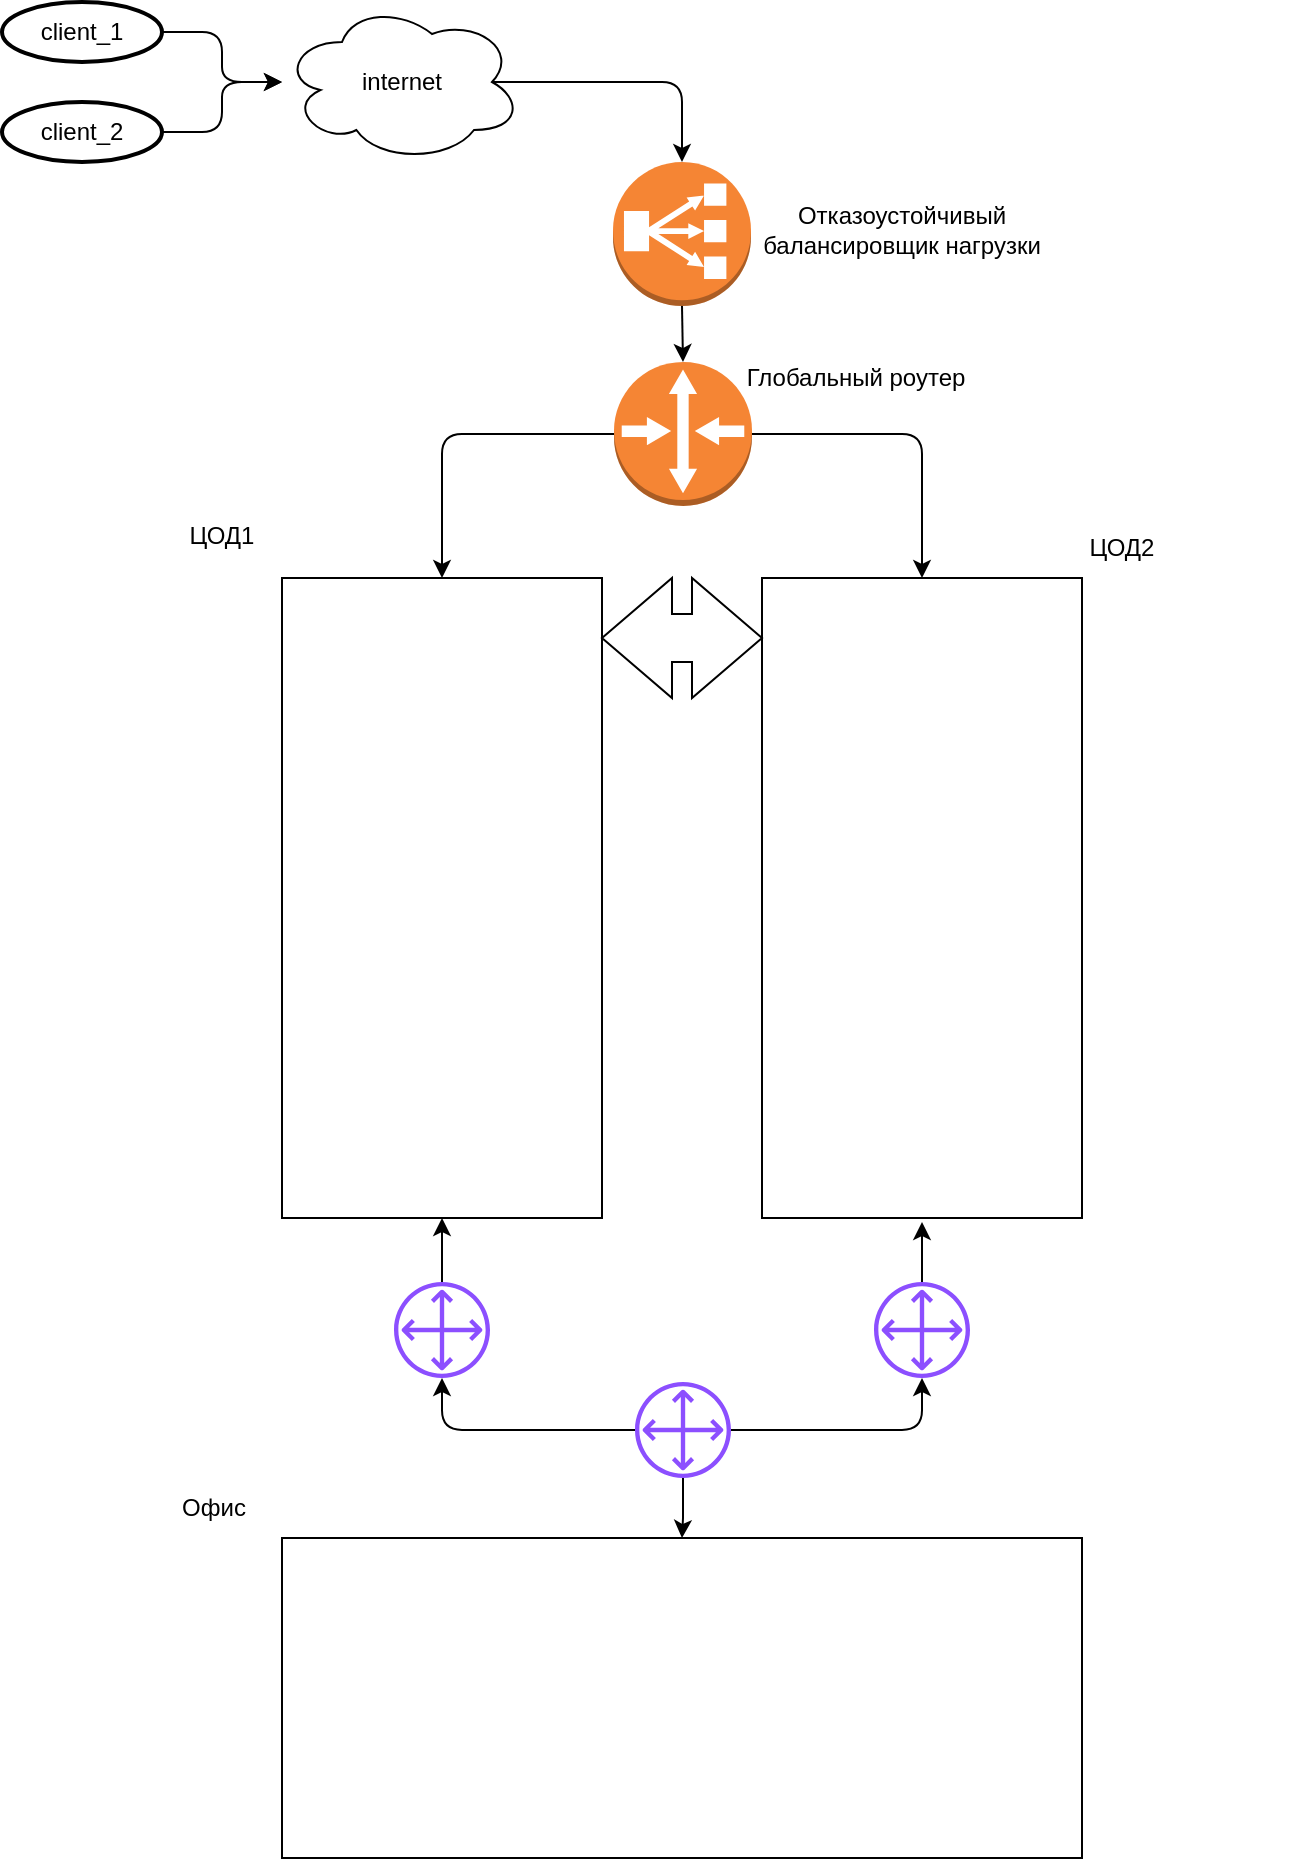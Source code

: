 <mxfile version="24.6.5" type="github">
  <diagram name="Страница — 1" id="Pqkg7dd_0FznzTdAV4aw">
    <mxGraphModel dx="1114" dy="600" grid="1" gridSize="10" guides="1" tooltips="1" connect="1" arrows="1" fold="1" page="1" pageScale="1" pageWidth="827" pageHeight="1169" math="0" shadow="0">
      <root>
        <mxCell id="0" />
        <mxCell id="1" parent="0" />
        <mxCell id="yEL1GHBp93w6hT4M2cOs-1" value="" style="rounded=0;whiteSpace=wrap;html=1;" vertex="1" parent="1">
          <mxGeometry x="200" y="298" width="160" height="320" as="geometry" />
        </mxCell>
        <mxCell id="yEL1GHBp93w6hT4M2cOs-3" value="" style="rounded=0;whiteSpace=wrap;html=1;" vertex="1" parent="1">
          <mxGeometry x="440" y="298" width="160" height="320" as="geometry" />
        </mxCell>
        <mxCell id="yEL1GHBp93w6hT4M2cOs-4" value="" style="html=1;shadow=0;dashed=0;align=center;verticalAlign=middle;shape=mxgraph.arrows2.twoWayArrow;dy=0.6;dx=35;" vertex="1" parent="1">
          <mxGeometry x="360" y="298" width="80" height="60" as="geometry" />
        </mxCell>
        <mxCell id="yEL1GHBp93w6hT4M2cOs-15" value="" style="edgeStyle=orthogonalEdgeStyle;rounded=1;orthogonalLoop=1;jettySize=auto;html=1;curved=0;" edge="1" parent="1" source="yEL1GHBp93w6hT4M2cOs-7" target="yEL1GHBp93w6hT4M2cOs-9">
          <mxGeometry relative="1" as="geometry" />
        </mxCell>
        <mxCell id="yEL1GHBp93w6hT4M2cOs-7" value="client_1" style="strokeWidth=2;html=1;shape=mxgraph.flowchart.start_1;whiteSpace=wrap;" vertex="1" parent="1">
          <mxGeometry x="60" y="10" width="80" height="30" as="geometry" />
        </mxCell>
        <mxCell id="yEL1GHBp93w6hT4M2cOs-16" value="" style="edgeStyle=orthogonalEdgeStyle;rounded=1;orthogonalLoop=1;jettySize=auto;html=1;curved=0;" edge="1" parent="1" source="yEL1GHBp93w6hT4M2cOs-8" target="yEL1GHBp93w6hT4M2cOs-9">
          <mxGeometry relative="1" as="geometry" />
        </mxCell>
        <mxCell id="yEL1GHBp93w6hT4M2cOs-8" value="client_2" style="strokeWidth=2;html=1;shape=mxgraph.flowchart.start_1;whiteSpace=wrap;" vertex="1" parent="1">
          <mxGeometry x="60" y="60" width="80" height="30" as="geometry" />
        </mxCell>
        <mxCell id="yEL1GHBp93w6hT4M2cOs-9" value="internet" style="ellipse;shape=cloud;whiteSpace=wrap;html=1;" vertex="1" parent="1">
          <mxGeometry x="200" y="10" width="120" height="80" as="geometry" />
        </mxCell>
        <mxCell id="yEL1GHBp93w6hT4M2cOs-13" value="" style="outlineConnect=0;dashed=0;verticalLabelPosition=bottom;verticalAlign=top;align=center;html=1;shape=mxgraph.aws3.classic_load_balancer;fillColor=#F58534;gradientColor=none;" vertex="1" parent="1">
          <mxGeometry x="365.5" y="90" width="69" height="72" as="geometry" />
        </mxCell>
        <mxCell id="yEL1GHBp93w6hT4M2cOs-22" style="edgeStyle=orthogonalEdgeStyle;rounded=1;orthogonalLoop=1;jettySize=auto;html=1;exitX=0;exitY=0.5;exitDx=0;exitDy=0;exitPerimeter=0;curved=0;" edge="1" parent="1" source="yEL1GHBp93w6hT4M2cOs-14" target="yEL1GHBp93w6hT4M2cOs-1">
          <mxGeometry relative="1" as="geometry" />
        </mxCell>
        <mxCell id="yEL1GHBp93w6hT4M2cOs-23" style="edgeStyle=orthogonalEdgeStyle;rounded=1;orthogonalLoop=1;jettySize=auto;html=1;exitX=1;exitY=0.5;exitDx=0;exitDy=0;exitPerimeter=0;curved=0;" edge="1" parent="1" source="yEL1GHBp93w6hT4M2cOs-14" target="yEL1GHBp93w6hT4M2cOs-3">
          <mxGeometry relative="1" as="geometry" />
        </mxCell>
        <mxCell id="yEL1GHBp93w6hT4M2cOs-14" value="" style="outlineConnect=0;dashed=0;verticalLabelPosition=bottom;verticalAlign=top;align=center;html=1;shape=mxgraph.aws3.router;fillColor=#F58534;gradientColor=none;" vertex="1" parent="1">
          <mxGeometry x="366" y="190" width="69" height="72" as="geometry" />
        </mxCell>
        <mxCell id="yEL1GHBp93w6hT4M2cOs-20" style="edgeStyle=orthogonalEdgeStyle;rounded=1;orthogonalLoop=1;jettySize=auto;html=1;exitX=0.875;exitY=0.5;exitDx=0;exitDy=0;exitPerimeter=0;entryX=0.5;entryY=0;entryDx=0;entryDy=0;entryPerimeter=0;curved=0;" edge="1" parent="1" source="yEL1GHBp93w6hT4M2cOs-9" target="yEL1GHBp93w6hT4M2cOs-13">
          <mxGeometry relative="1" as="geometry" />
        </mxCell>
        <mxCell id="yEL1GHBp93w6hT4M2cOs-21" style="edgeStyle=orthogonalEdgeStyle;rounded=0;orthogonalLoop=1;jettySize=auto;html=1;exitX=0.5;exitY=1;exitDx=0;exitDy=0;exitPerimeter=0;entryX=0.5;entryY=0;entryDx=0;entryDy=0;entryPerimeter=0;" edge="1" parent="1" source="yEL1GHBp93w6hT4M2cOs-13" target="yEL1GHBp93w6hT4M2cOs-14">
          <mxGeometry relative="1" as="geometry" />
        </mxCell>
        <mxCell id="yEL1GHBp93w6hT4M2cOs-24" value="Отказоустойчивый балансировщик нагрузки" style="text;html=1;align=center;verticalAlign=middle;whiteSpace=wrap;rounded=0;" vertex="1" parent="1">
          <mxGeometry x="420" y="109" width="180" height="30" as="geometry" />
        </mxCell>
        <mxCell id="yEL1GHBp93w6hT4M2cOs-25" value="Глобальный роутер" style="text;html=1;align=center;verticalAlign=middle;whiteSpace=wrap;rounded=0;" vertex="1" parent="1">
          <mxGeometry x="397" y="183" width="180" height="30" as="geometry" />
        </mxCell>
        <mxCell id="yEL1GHBp93w6hT4M2cOs-29" style="edgeStyle=orthogonalEdgeStyle;rounded=0;orthogonalLoop=1;jettySize=auto;html=1;entryX=0.5;entryY=1;entryDx=0;entryDy=0;" edge="1" parent="1" source="yEL1GHBp93w6hT4M2cOs-26" target="yEL1GHBp93w6hT4M2cOs-1">
          <mxGeometry relative="1" as="geometry" />
        </mxCell>
        <mxCell id="yEL1GHBp93w6hT4M2cOs-26" value="" style="sketch=0;outlineConnect=0;fontColor=#232F3E;gradientColor=none;fillColor=#8C4FFF;strokeColor=none;dashed=0;verticalLabelPosition=bottom;verticalAlign=top;align=center;html=1;fontSize=12;fontStyle=0;aspect=fixed;pointerEvents=1;shape=mxgraph.aws4.customer_gateway;" vertex="1" parent="1">
          <mxGeometry x="256" y="650" width="48" height="48" as="geometry" />
        </mxCell>
        <mxCell id="yEL1GHBp93w6hT4M2cOs-28" style="edgeStyle=orthogonalEdgeStyle;rounded=0;orthogonalLoop=1;jettySize=auto;html=1;" edge="1" parent="1" source="yEL1GHBp93w6hT4M2cOs-27">
          <mxGeometry relative="1" as="geometry">
            <mxPoint x="520" y="620" as="targetPoint" />
          </mxGeometry>
        </mxCell>
        <mxCell id="yEL1GHBp93w6hT4M2cOs-27" value="" style="sketch=0;outlineConnect=0;fontColor=#232F3E;gradientColor=none;fillColor=#8C4FFF;strokeColor=none;dashed=0;verticalLabelPosition=bottom;verticalAlign=top;align=center;html=1;fontSize=12;fontStyle=0;aspect=fixed;pointerEvents=1;shape=mxgraph.aws4.customer_gateway;" vertex="1" parent="1">
          <mxGeometry x="496" y="650" width="48" height="48" as="geometry" />
        </mxCell>
        <mxCell id="yEL1GHBp93w6hT4M2cOs-30" value="" style="rounded=0;whiteSpace=wrap;html=1;" vertex="1" parent="1">
          <mxGeometry x="200" y="778" width="400" height="160" as="geometry" />
        </mxCell>
        <mxCell id="yEL1GHBp93w6hT4M2cOs-32" style="edgeStyle=orthogonalEdgeStyle;rounded=1;orthogonalLoop=1;jettySize=auto;html=1;curved=0;" edge="1" parent="1" source="yEL1GHBp93w6hT4M2cOs-31" target="yEL1GHBp93w6hT4M2cOs-26">
          <mxGeometry relative="1" as="geometry" />
        </mxCell>
        <mxCell id="yEL1GHBp93w6hT4M2cOs-33" style="edgeStyle=orthogonalEdgeStyle;rounded=1;orthogonalLoop=1;jettySize=auto;html=1;curved=0;" edge="1" parent="1" source="yEL1GHBp93w6hT4M2cOs-31" target="yEL1GHBp93w6hT4M2cOs-27">
          <mxGeometry relative="1" as="geometry" />
        </mxCell>
        <mxCell id="yEL1GHBp93w6hT4M2cOs-34" style="edgeStyle=orthogonalEdgeStyle;rounded=0;orthogonalLoop=1;jettySize=auto;html=1;" edge="1" parent="1" source="yEL1GHBp93w6hT4M2cOs-31" target="yEL1GHBp93w6hT4M2cOs-30">
          <mxGeometry relative="1" as="geometry" />
        </mxCell>
        <mxCell id="yEL1GHBp93w6hT4M2cOs-31" value="" style="sketch=0;outlineConnect=0;fontColor=#232F3E;gradientColor=none;fillColor=#8C4FFF;strokeColor=none;dashed=0;verticalLabelPosition=bottom;verticalAlign=top;align=center;html=1;fontSize=12;fontStyle=0;aspect=fixed;pointerEvents=1;shape=mxgraph.aws4.customer_gateway;" vertex="1" parent="1">
          <mxGeometry x="376.5" y="700" width="48" height="48" as="geometry" />
        </mxCell>
        <mxCell id="yEL1GHBp93w6hT4M2cOs-35" value="ЦОД2" style="text;html=1;align=center;verticalAlign=middle;whiteSpace=wrap;rounded=0;" vertex="1" parent="1">
          <mxGeometry x="530" y="268" width="180" height="30" as="geometry" />
        </mxCell>
        <mxCell id="yEL1GHBp93w6hT4M2cOs-36" value="ЦОД1" style="text;html=1;align=center;verticalAlign=middle;whiteSpace=wrap;rounded=0;" vertex="1" parent="1">
          <mxGeometry x="80" y="262" width="180" height="30" as="geometry" />
        </mxCell>
        <mxCell id="yEL1GHBp93w6hT4M2cOs-37" value="Офис" style="text;html=1;align=center;verticalAlign=middle;whiteSpace=wrap;rounded=0;" vertex="1" parent="1">
          <mxGeometry x="76" y="748" width="180" height="30" as="geometry" />
        </mxCell>
      </root>
    </mxGraphModel>
  </diagram>
</mxfile>
